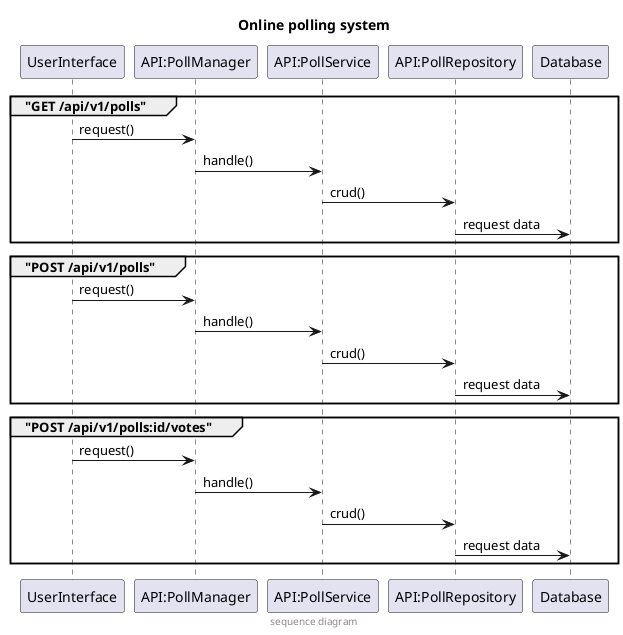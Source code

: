 @startuml
skinparam wrapwidth 200
title Online polling system
footer sequence diagram

participant "UserInterface" as ui
participant "API:PollManager" as poll_manager
participant "API:PollService" as poll_service
participant "API:PollRepository" as poll_repository
participant "Database" as db

group "GET /api/v1/polls"
ui -> poll_manager: request()
poll_manager -> poll_service: handle()
poll_service -> poll_repository: crud()
poll_repository -> db: request data
end

group "POST /api/v1/polls"
ui -> poll_manager: request()
poll_manager -> poll_service: handle()
poll_service -> poll_repository: crud()
poll_repository -> db: request data
end

group "POST /api/v1/polls:id/votes"
ui -> poll_manager: request()
poll_manager -> poll_service: handle()
poll_service -> poll_repository: crud()
poll_repository -> db: request data
end

@enduml

